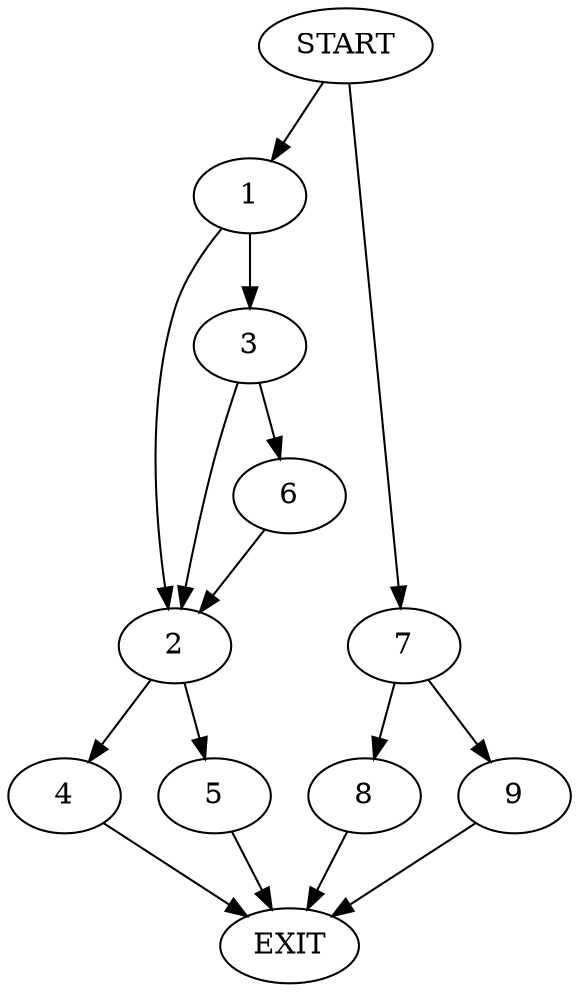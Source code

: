 digraph {
0 [label="START"]
10 [label="EXIT"]
0 -> 1
1 -> 2
1 -> 3
2 -> 4
2 -> 5
3 -> 2
3 -> 6
6 -> 2
5 -> 10
4 -> 10
0 -> 7
7 -> 8
7 -> 9
8 -> 10
9 -> 10
}
